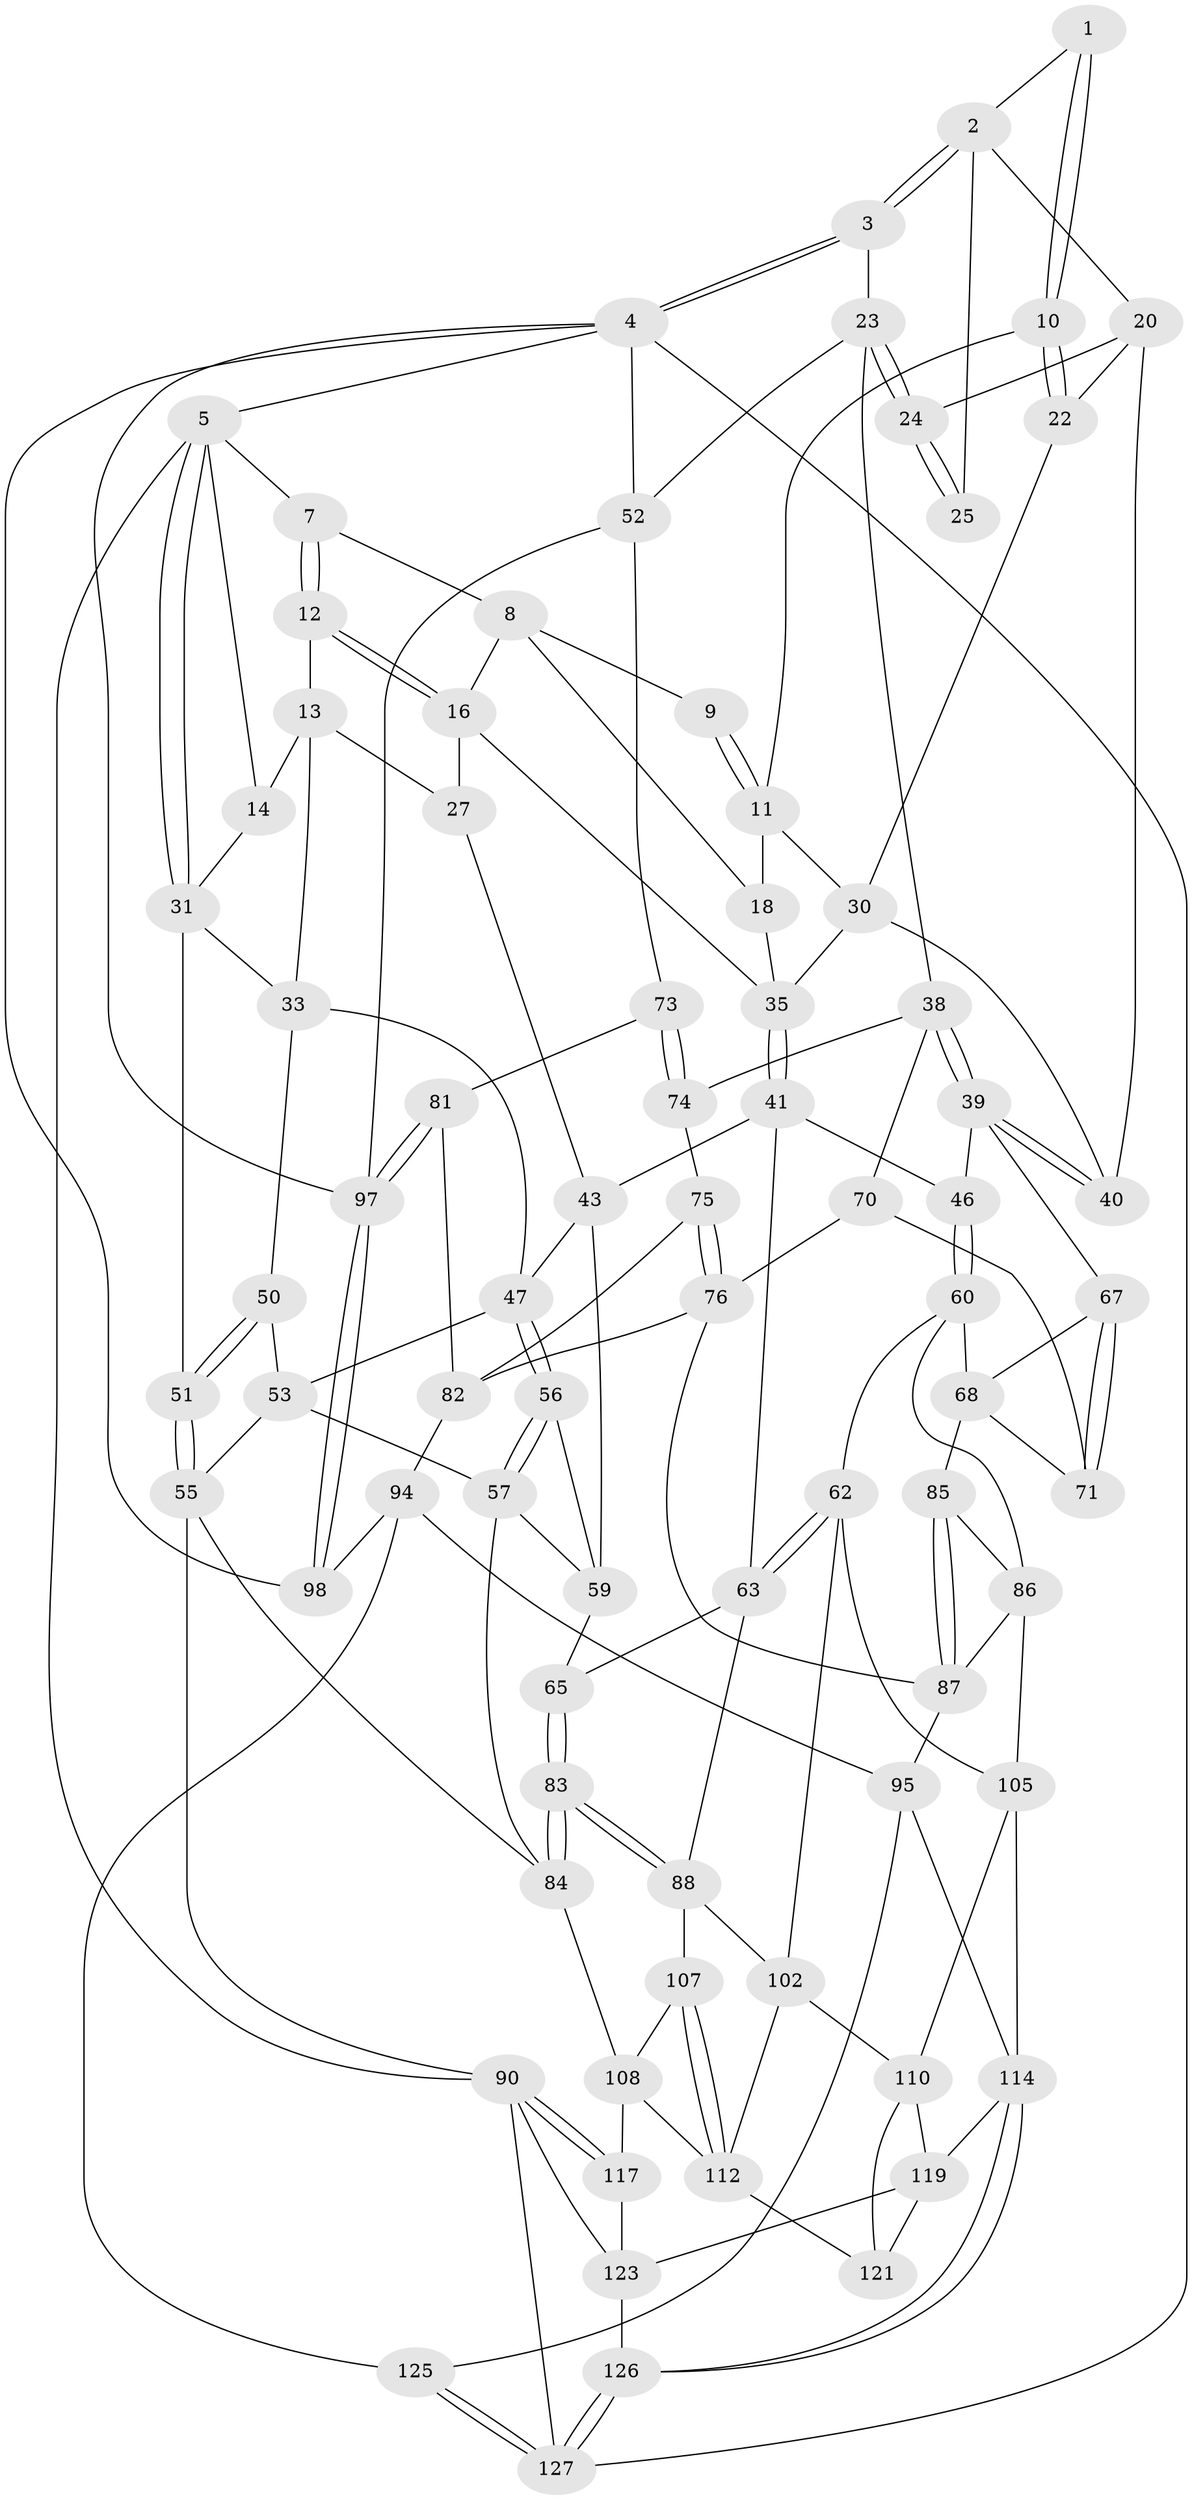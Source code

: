// Generated by graph-tools (version 1.1) at 2025/24/03/03/25 07:24:35]
// undirected, 79 vertices, 175 edges
graph export_dot {
graph [start="1"]
  node [color=gray90,style=filled];
  1 [pos="+0.538570255311026+0"];
  2 [pos="+0.7545858857291238+0",super="+19"];
  3 [pos="+1+0"];
  4 [pos="+1+0",super="+109"];
  5 [pos="+0+0",super="+6"];
  7 [pos="+0.20054449950359374+0"];
  8 [pos="+0.21383350887681082+0",super="+15"];
  9 [pos="+0.3294128922420624+0"];
  10 [pos="+0.5188885444708574+0.024350781218666365"];
  11 [pos="+0.39552292292223956+0.1250911601207947",super="+17"];
  12 [pos="+0.13511985227646076+0.0806672513214459"];
  13 [pos="+0.12932152069439018+0.09388967702596297",super="+28"];
  14 [pos="+0.037159110560813474+0.13923098280484833"];
  16 [pos="+0.2284327347606068+0.18477326658319743",super="+26"];
  18 [pos="+0.31097581071980956+0.1545073974085259"];
  20 [pos="+0.6222117907688625+0.17870114093069303",super="+21"];
  22 [pos="+0.5344411880419714+0.1299889498035847"];
  23 [pos="+0.8361801771965981+0.2602822959220542",super="+37"];
  24 [pos="+0.783227526604627+0.21464372242305585",super="+29"];
  25 [pos="+0.7404666925353641+0.0959382840919435"];
  27 [pos="+0.1552504623877079+0.26371733846721435"];
  30 [pos="+0.44605452221720804+0.1919345316817964",super="+34"];
  31 [pos="+0+0.254556587029319",super="+32"];
  33 [pos="+0.14045314983386378+0.2640012247126391",super="+49"];
  35 [pos="+0.40644114796207115+0.3506579767807313",super="+36"];
  38 [pos="+0.8167297630987477+0.38402301138932143",super="+69"];
  39 [pos="+0.6686222667672104+0.37344369053294085",super="+45"];
  40 [pos="+0.6052459113148361+0.24174657180997114"];
  41 [pos="+0.40502256897228067+0.35894728002798654",super="+42"];
  43 [pos="+0.31639205889263583+0.39129191429740395",super="+44"];
  46 [pos="+0.4676475942228819+0.40059138602428096"];
  47 [pos="+0.14900538754325154+0.45891293621027085",super="+48"];
  50 [pos="+0.04000468174183223+0.4102058404797314"];
  51 [pos="+0+0.39143983350568456"];
  52 [pos="+1+0.42324929702935155",super="+72"];
  53 [pos="+0.08088010868077174+0.4411161345367856",super="+54"];
  55 [pos="+0+0.542981362405141",super="+89"];
  56 [pos="+0.1595610377750593+0.4754163919972374"];
  57 [pos="+0.12071413823546887+0.5619692934465644",super="+58"];
  59 [pos="+0.20534151557160416+0.4663618198170615",super="+66"];
  60 [pos="+0.45448729179185426+0.5693632041235751",super="+61"];
  62 [pos="+0.3997552510662592+0.625261476680763",super="+101"];
  63 [pos="+0.3410735285379861+0.5922878554333554",super="+64"];
  65 [pos="+0.2631660062791231+0.5651122359142519"];
  67 [pos="+0.5897622862072305+0.5058273997233971"];
  68 [pos="+0.5043335695482198+0.559881467300627",super="+80"];
  70 [pos="+0.7254525325854304+0.5265496229337072",super="+78"];
  71 [pos="+0.608856731491434+0.5454572973971001",super="+79"];
  73 [pos="+0.8951622026478883+0.5858025066050488"];
  74 [pos="+0.8349883397895798+0.5230572920688957"];
  75 [pos="+0.8342245390572659+0.5247927759425459"];
  76 [pos="+0.7460841838680252+0.6341735618086656",super="+77"];
  81 [pos="+0.8863378404056044+0.6506353603083097"];
  82 [pos="+0.8263367956070653+0.6485489429601127",super="+92"];
  83 [pos="+0.15682138262169423+0.6791765650474905"];
  84 [pos="+0.14370240914959653+0.6824429162072237",super="+93"];
  85 [pos="+0.5832145035832415+0.6342921773665646"];
  86 [pos="+0.5149995114712695+0.6724728774409503",super="+104"];
  87 [pos="+0.6582774439299938+0.6957201360781239",super="+96"];
  88 [pos="+0.2542314040175693+0.6737011171979153",super="+103"];
  90 [pos="+0+1",super="+91"];
  94 [pos="+0.8061935693639193+0.8218608800794632",super="+99"];
  95 [pos="+0.6728219145688158+0.7731153085675023",super="+113"];
  97 [pos="+0.9234821543038683+0.7003564696767473",super="+100"];
  98 [pos="+0.8452105099259343+0.8382165023473079"];
  102 [pos="+0.35366899376034383+0.7543060226829593",super="+111"];
  105 [pos="+0.5108031992666828+0.7832440003796075",super="+106"];
  107 [pos="+0.23787984891761854+0.7684484472807431"];
  108 [pos="+0.14966745062236214+0.757586116965346",super="+116"];
  110 [pos="+0.43226588145004546+0.8480582576428547",super="+120"];
  112 [pos="+0.306293740077362+0.8365801596293582",super="+118"];
  114 [pos="+0.5272201548378849+0.8913758370505378",super="+115"];
  117 [pos="+0.17528699829856667+0.8533122002702661"];
  119 [pos="+0.49889782799053645+0.8756682977213821",super="+122"];
  121 [pos="+0.31094450735971274+0.914552808271485"];
  123 [pos="+0.2539540139886502+1",super="+124"];
  125 [pos="+0.7865260982357232+1"];
  126 [pos="+0.5515830380787473+1"];
  127 [pos="+0.8062681829631847+1"];
  1 -- 2;
  1 -- 10;
  1 -- 10;
  2 -- 3;
  2 -- 3;
  2 -- 25;
  2 -- 20;
  3 -- 4;
  3 -- 4;
  3 -- 23;
  4 -- 5;
  4 -- 52;
  4 -- 98;
  4 -- 127;
  4 -- 97;
  5 -- 31;
  5 -- 31;
  5 -- 90;
  5 -- 14;
  5 -- 7;
  7 -- 8;
  7 -- 12;
  7 -- 12;
  8 -- 9;
  8 -- 16;
  8 -- 18;
  9 -- 11;
  9 -- 11;
  10 -- 11;
  10 -- 22;
  10 -- 22;
  11 -- 18;
  11 -- 30;
  12 -- 13;
  12 -- 16;
  12 -- 16;
  13 -- 14;
  13 -- 33;
  13 -- 27;
  14 -- 31;
  16 -- 27;
  16 -- 35;
  18 -- 35;
  20 -- 40;
  20 -- 22;
  20 -- 24;
  22 -- 30;
  23 -- 24;
  23 -- 24;
  23 -- 52;
  23 -- 38;
  24 -- 25 [weight=2];
  24 -- 25;
  27 -- 43;
  30 -- 40;
  30 -- 35;
  31 -- 51;
  31 -- 33;
  33 -- 50;
  33 -- 47;
  35 -- 41;
  35 -- 41;
  38 -- 39;
  38 -- 39;
  38 -- 70;
  38 -- 74;
  39 -- 40;
  39 -- 40;
  39 -- 67;
  39 -- 46;
  41 -- 46;
  41 -- 43;
  41 -- 63;
  43 -- 59;
  43 -- 47;
  46 -- 60;
  46 -- 60;
  47 -- 56;
  47 -- 56;
  47 -- 53;
  50 -- 51;
  50 -- 51;
  50 -- 53;
  51 -- 55;
  51 -- 55;
  52 -- 73;
  52 -- 97;
  53 -- 57;
  53 -- 55;
  55 -- 90;
  55 -- 84;
  56 -- 57;
  56 -- 57;
  56 -- 59;
  57 -- 59;
  57 -- 84;
  59 -- 65;
  60 -- 68;
  60 -- 62;
  60 -- 86;
  62 -- 63;
  62 -- 63;
  62 -- 105;
  62 -- 102;
  63 -- 88;
  63 -- 65;
  65 -- 83;
  65 -- 83;
  67 -- 68;
  67 -- 71;
  67 -- 71;
  68 -- 85;
  68 -- 71;
  70 -- 71 [weight=2];
  70 -- 76;
  73 -- 74;
  73 -- 74;
  73 -- 81;
  74 -- 75;
  75 -- 76;
  75 -- 76;
  75 -- 82;
  76 -- 82;
  76 -- 87;
  81 -- 82;
  81 -- 97;
  81 -- 97;
  82 -- 94;
  83 -- 84;
  83 -- 84;
  83 -- 88;
  83 -- 88;
  84 -- 108;
  85 -- 86;
  85 -- 87;
  85 -- 87;
  86 -- 105;
  86 -- 87;
  87 -- 95;
  88 -- 107;
  88 -- 102;
  90 -- 117;
  90 -- 117;
  90 -- 127;
  90 -- 123;
  94 -- 95;
  94 -- 98;
  94 -- 125;
  95 -- 114;
  95 -- 125;
  97 -- 98;
  97 -- 98;
  102 -- 112;
  102 -- 110;
  105 -- 110;
  105 -- 114;
  107 -- 108;
  107 -- 112;
  107 -- 112;
  108 -- 112;
  108 -- 117;
  110 -- 121;
  110 -- 119;
  112 -- 121;
  114 -- 126;
  114 -- 126;
  114 -- 119;
  117 -- 123;
  119 -- 121;
  119 -- 123;
  123 -- 126;
  125 -- 127;
  125 -- 127;
  126 -- 127;
  126 -- 127;
}
